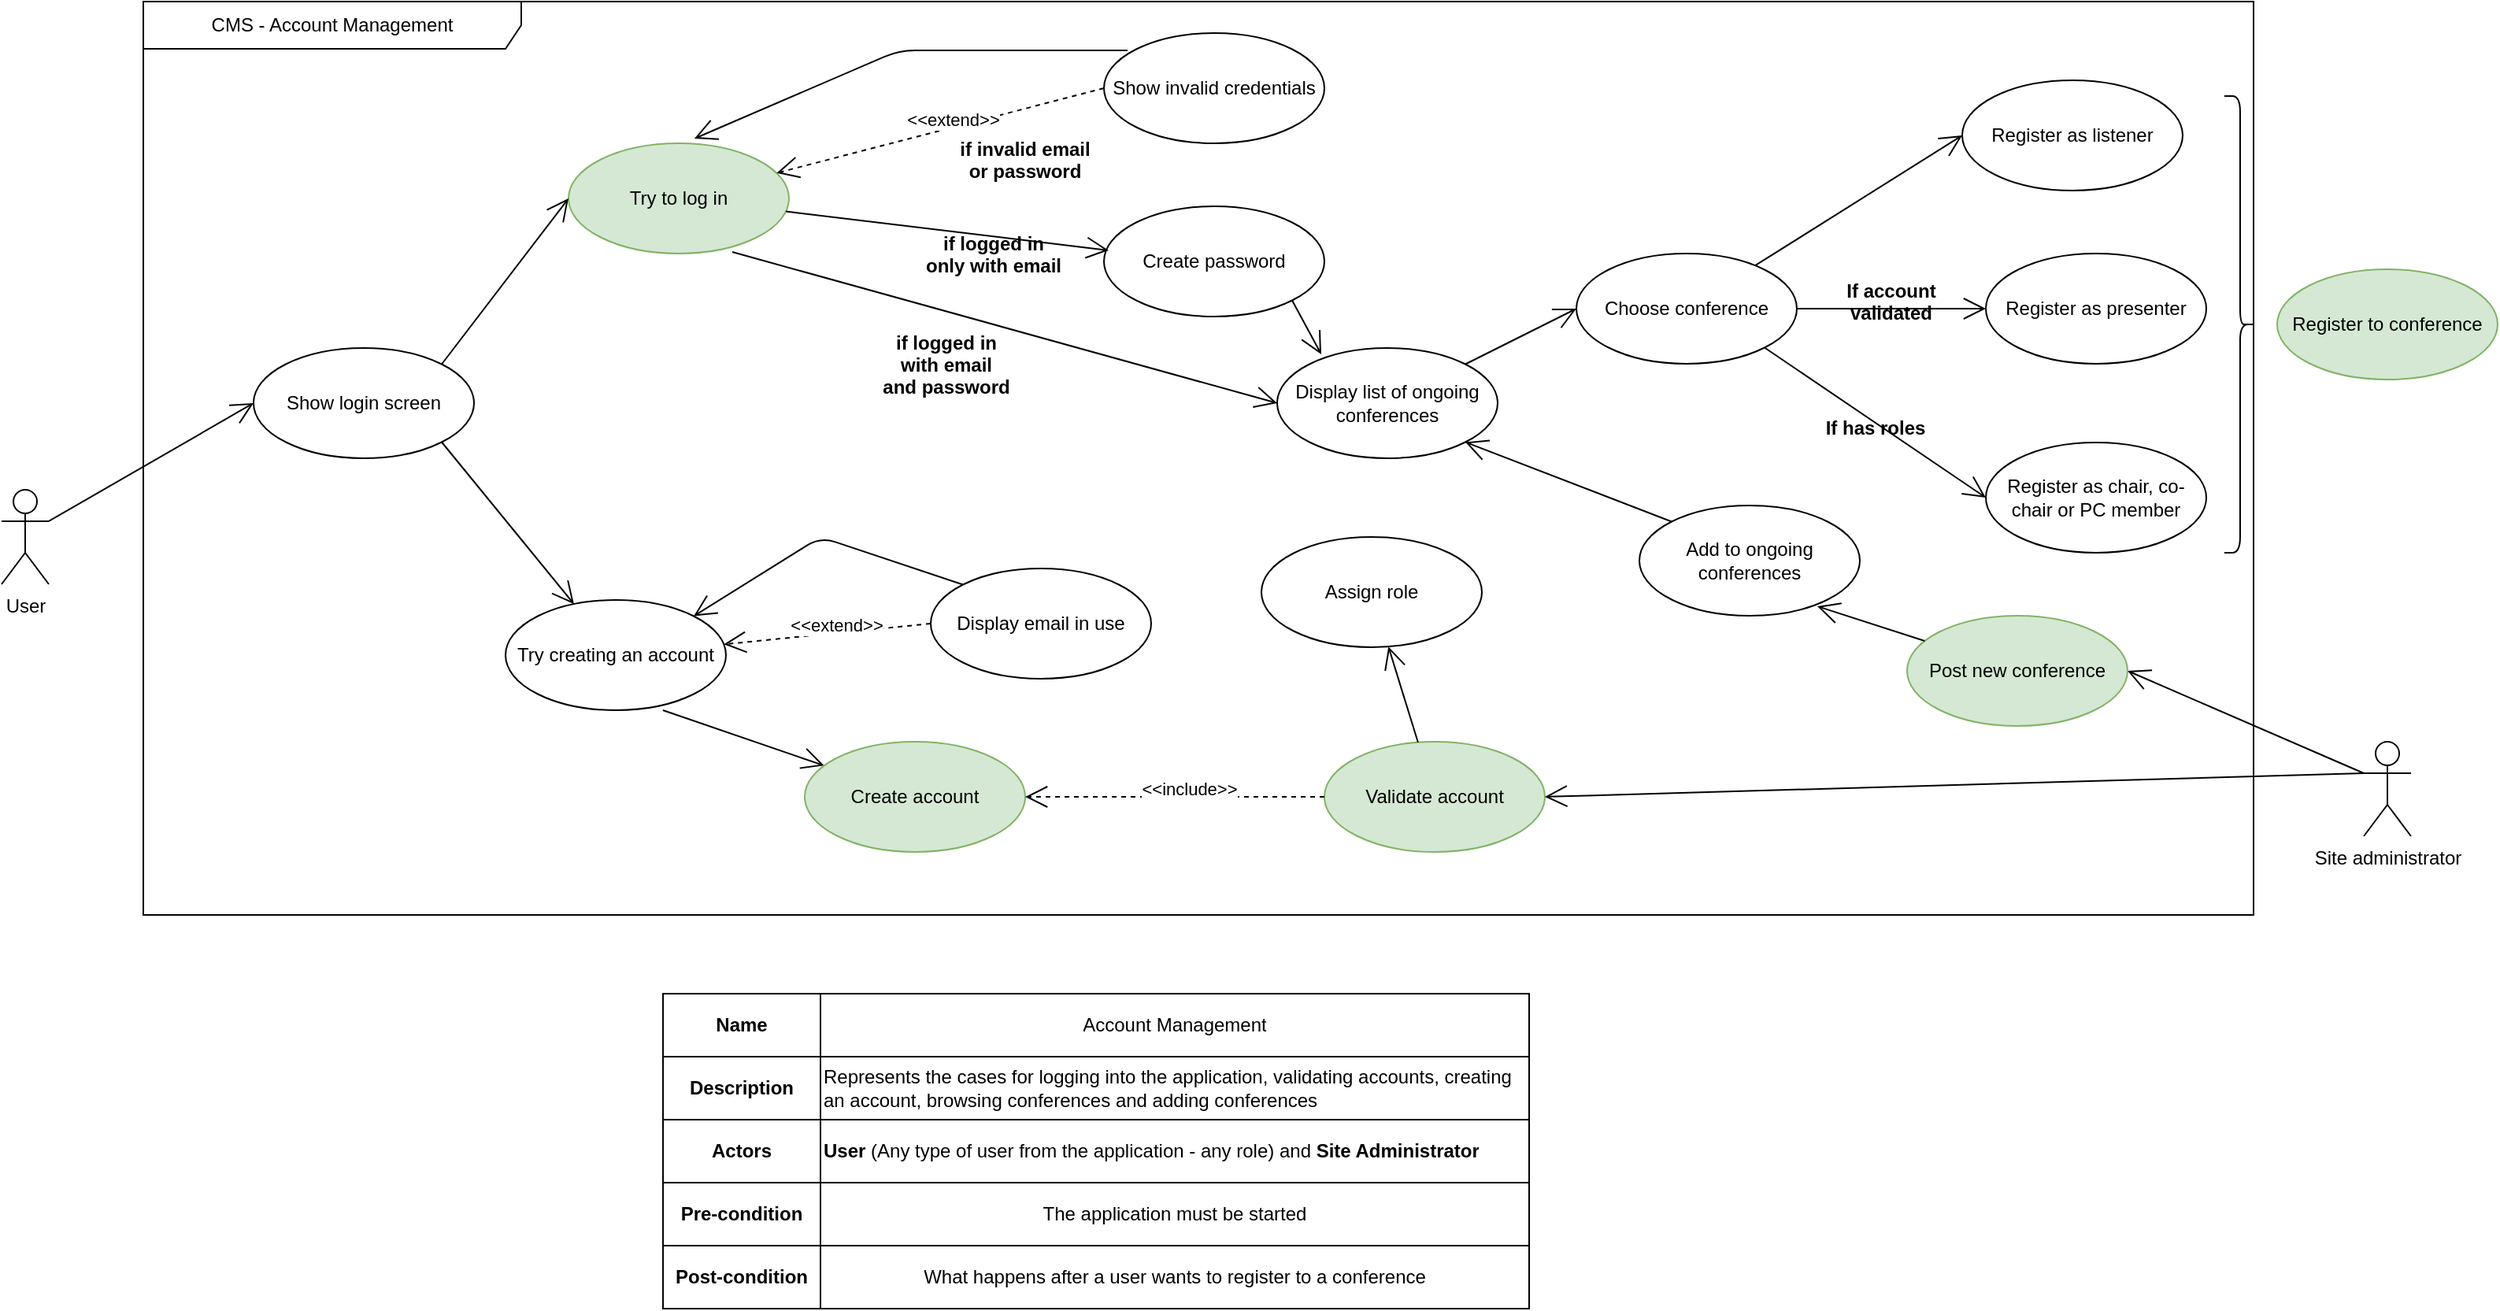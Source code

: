 <mxfile version="14.5.4" type="device"><diagram id="4KiLB5mKGfJC_ssiVV8L" name="Page-1"><mxGraphModel dx="2207" dy="728" grid="1" gridSize="10" guides="1" tooltips="1" connect="1" arrows="1" fold="1" page="1" pageScale="1" pageWidth="850" pageHeight="1100" math="0" shadow="0"><root><mxCell id="0"/><mxCell id="1" parent="0"/><mxCell id="G-B95ZqFDndmX5m30Jdr-1" value="CMS - Account Management" style="shape=umlFrame;whiteSpace=wrap;html=1;width=240;height=30;" parent="1" vertex="1"><mxGeometry x="-20" y="30" width="1340" height="580" as="geometry"/></mxCell><mxCell id="G-B95ZqFDndmX5m30Jdr-2" value="User" style="shape=umlActor;verticalLabelPosition=bottom;verticalAlign=top;html=1;" parent="1" vertex="1"><mxGeometry x="-110" y="340" width="30" height="60" as="geometry"/></mxCell><mxCell id="G-B95ZqFDndmX5m30Jdr-3" value="Show login screen" style="ellipse;whiteSpace=wrap;html=1;" parent="1" vertex="1"><mxGeometry x="50" y="250" width="140" height="70" as="geometry"/></mxCell><mxCell id="G-B95ZqFDndmX5m30Jdr-4" value="Try to log in" style="ellipse;whiteSpace=wrap;html=1;fillColor=#d5e8d4;strokeColor=#82b366;" parent="1" vertex="1"><mxGeometry x="250" y="120" width="140" height="70" as="geometry"/></mxCell><mxCell id="G-B95ZqFDndmX5m30Jdr-5" value="Try creating an account" style="ellipse;whiteSpace=wrap;html=1;" parent="1" vertex="1"><mxGeometry x="210" y="410" width="140" height="70" as="geometry"/></mxCell><mxCell id="G-B95ZqFDndmX5m30Jdr-6" value="Create password" style="ellipse;whiteSpace=wrap;html=1;" parent="1" vertex="1"><mxGeometry x="590" y="160" width="140" height="70" as="geometry"/></mxCell><mxCell id="G-B95ZqFDndmX5m30Jdr-7" value="Show invalid credentials" style="ellipse;whiteSpace=wrap;html=1;" parent="1" vertex="1"><mxGeometry x="590" y="50" width="140" height="70" as="geometry"/></mxCell><mxCell id="G-B95ZqFDndmX5m30Jdr-8" value="Choose conference" style="ellipse;whiteSpace=wrap;html=1;" parent="1" vertex="1"><mxGeometry x="890" y="190" width="140" height="70" as="geometry"/></mxCell><mxCell id="G-B95ZqFDndmX5m30Jdr-9" value="&amp;lt;&amp;lt;extend&amp;gt;&amp;gt;" style="endArrow=open;endSize=12;dashed=1;html=1;exitX=0;exitY=0.5;exitDx=0;exitDy=0;" parent="1" source="G-B95ZqFDndmX5m30Jdr-7" target="G-B95ZqFDndmX5m30Jdr-4" edge="1"><mxGeometry x="-0.091" y="-5" width="160" relative="1" as="geometry"><mxPoint x="490" y="150" as="sourcePoint"/><mxPoint x="650" y="150" as="targetPoint"/><Array as="points"/><mxPoint as="offset"/></mxGeometry></mxCell><mxCell id="G-B95ZqFDndmX5m30Jdr-10" value="if invalid email&#10;or password" style="text;align=center;fontStyle=1;verticalAlign=middle;spacingLeft=3;spacingRight=3;strokeColor=none;rotatable=0;points=[[0,0.5],[1,0.5]];portConstraint=eastwest;" parent="1" vertex="1"><mxGeometry x="500" y="100" width="80" height="60" as="geometry"/></mxCell><mxCell id="G-B95ZqFDndmX5m30Jdr-13" value="if logged in&#10;only with email" style="text;align=center;fontStyle=1;verticalAlign=middle;spacingLeft=3;spacingRight=3;strokeColor=none;rotatable=0;points=[[0,0.5],[1,0.5]];portConstraint=eastwest;" parent="1" vertex="1"><mxGeometry x="480" y="160" width="80" height="60" as="geometry"/></mxCell><mxCell id="G-B95ZqFDndmX5m30Jdr-15" value="if logged in&#10;with email&#10;and password" style="text;align=center;fontStyle=1;verticalAlign=middle;spacingLeft=3;spacingRight=3;strokeColor=none;rotatable=0;points=[[0,0.5],[1,0.5]];portConstraint=eastwest;" parent="1" vertex="1"><mxGeometry x="450" y="230" width="80" height="60" as="geometry"/></mxCell><mxCell id="G-B95ZqFDndmX5m30Jdr-16" value="Display list of ongoing conferences" style="ellipse;whiteSpace=wrap;html=1;" parent="1" vertex="1"><mxGeometry x="700" y="250" width="140" height="70" as="geometry"/></mxCell><mxCell id="G-B95ZqFDndmX5m30Jdr-17" value="" style="endArrow=open;endFill=1;endSize=12;html=1;exitX=1;exitY=1;exitDx=0;exitDy=0;entryX=0.2;entryY=0.057;entryDx=0;entryDy=0;entryPerimeter=0;" parent="1" source="G-B95ZqFDndmX5m30Jdr-6" target="G-B95ZqFDndmX5m30Jdr-16" edge="1"><mxGeometry width="160" relative="1" as="geometry"><mxPoint x="340" y="360" as="sourcePoint"/><mxPoint x="500" y="360" as="targetPoint"/></mxGeometry></mxCell><mxCell id="G-B95ZqFDndmX5m30Jdr-19" value="" style="endArrow=open;endFill=1;endSize=12;html=1;entryX=0;entryY=0.5;entryDx=0;entryDy=0;exitX=1;exitY=0;exitDx=0;exitDy=0;" parent="1" source="G-B95ZqFDndmX5m30Jdr-3" target="G-B95ZqFDndmX5m30Jdr-4" edge="1"><mxGeometry width="160" relative="1" as="geometry"><mxPoint x="80" y="160" as="sourcePoint"/><mxPoint x="240" y="160" as="targetPoint"/></mxGeometry></mxCell><mxCell id="G-B95ZqFDndmX5m30Jdr-20" value="" style="endArrow=open;endFill=1;endSize=12;html=1;exitX=1;exitY=0.333;exitDx=0;exitDy=0;exitPerimeter=0;entryX=0;entryY=0.5;entryDx=0;entryDy=0;" parent="1" source="G-B95ZqFDndmX5m30Jdr-2" target="G-B95ZqFDndmX5m30Jdr-3" edge="1"><mxGeometry width="160" relative="1" as="geometry"><mxPoint x="30" y="260" as="sourcePoint"/><mxPoint x="190" y="260" as="targetPoint"/></mxGeometry></mxCell><mxCell id="G-B95ZqFDndmX5m30Jdr-21" value="" style="endArrow=open;endFill=1;endSize=12;html=1;exitX=0.107;exitY=0.157;exitDx=0;exitDy=0;exitPerimeter=0;entryX=0.571;entryY=-0.043;entryDx=0;entryDy=0;entryPerimeter=0;" parent="1" source="G-B95ZqFDndmX5m30Jdr-7" target="G-B95ZqFDndmX5m30Jdr-4" edge="1"><mxGeometry width="160" relative="1" as="geometry"><mxPoint x="180" y="290" as="sourcePoint"/><mxPoint x="340" y="290" as="targetPoint"/><Array as="points"><mxPoint x="460" y="61"/></Array></mxGeometry></mxCell><mxCell id="G-B95ZqFDndmX5m30Jdr-22" value="" style="endArrow=open;endFill=1;endSize=12;html=1;exitX=1;exitY=1;exitDx=0;exitDy=0;" parent="1" source="G-B95ZqFDndmX5m30Jdr-3" target="G-B95ZqFDndmX5m30Jdr-5" edge="1"><mxGeometry width="160" relative="1" as="geometry"><mxPoint x="580" y="600" as="sourcePoint"/><mxPoint x="740" y="600" as="targetPoint"/></mxGeometry></mxCell><mxCell id="G-B95ZqFDndmX5m30Jdr-23" value="" style="endArrow=open;endFill=1;endSize=12;html=1;entryX=1;entryY=0;entryDx=0;entryDy=0;exitX=0;exitY=0;exitDx=0;exitDy=0;" parent="1" source="G-B95ZqFDndmX5m30Jdr-30" target="G-B95ZqFDndmX5m30Jdr-5" edge="1"><mxGeometry width="160" relative="1" as="geometry"><mxPoint x="370" y="359.5" as="sourcePoint"/><mxPoint x="530" y="359" as="targetPoint"/><Array as="points"><mxPoint x="410" y="370"/></Array></mxGeometry></mxCell><mxCell id="G-B95ZqFDndmX5m30Jdr-24" value="" style="endArrow=open;endFill=1;endSize=12;html=1;entryX=0.021;entryY=0.4;entryDx=0;entryDy=0;entryPerimeter=0;" parent="1" source="G-B95ZqFDndmX5m30Jdr-4" target="G-B95ZqFDndmX5m30Jdr-6" edge="1"><mxGeometry width="160" relative="1" as="geometry"><mxPoint x="420" y="170" as="sourcePoint"/><mxPoint x="580" y="170" as="targetPoint"/></mxGeometry></mxCell><mxCell id="G-B95ZqFDndmX5m30Jdr-25" value="" style="endArrow=open;endFill=1;endSize=12;html=1;exitX=0.743;exitY=0.986;exitDx=0;exitDy=0;exitPerimeter=0;entryX=0;entryY=0.5;entryDx=0;entryDy=0;" parent="1" source="G-B95ZqFDndmX5m30Jdr-4" target="G-B95ZqFDndmX5m30Jdr-16" edge="1"><mxGeometry width="160" relative="1" as="geometry"><mxPoint x="380" y="240" as="sourcePoint"/><mxPoint x="526.395" y="297.62" as="targetPoint"/></mxGeometry></mxCell><mxCell id="G-B95ZqFDndmX5m30Jdr-26" value="" style="endArrow=open;endFill=1;endSize=12;html=1;exitX=0.714;exitY=1;exitDx=0;exitDy=0;exitPerimeter=0;" parent="1" source="G-B95ZqFDndmX5m30Jdr-5" target="G-B95ZqFDndmX5m30Jdr-29" edge="1"><mxGeometry width="160" relative="1" as="geometry"><mxPoint x="210" y="490" as="sourcePoint"/><mxPoint x="370" y="490" as="targetPoint"/></mxGeometry></mxCell><mxCell id="G-B95ZqFDndmX5m30Jdr-28" value="Assign role" style="ellipse;whiteSpace=wrap;html=1;" parent="1" vertex="1"><mxGeometry x="690" y="370" width="140" height="70" as="geometry"/></mxCell><mxCell id="G-B95ZqFDndmX5m30Jdr-29" value="Create account" style="ellipse;whiteSpace=wrap;html=1;fillColor=#d5e8d4;strokeColor=#82b366;" parent="1" vertex="1"><mxGeometry x="400" y="500" width="140" height="70" as="geometry"/></mxCell><mxCell id="G-B95ZqFDndmX5m30Jdr-30" value="Display email in use" style="ellipse;whiteSpace=wrap;html=1;" parent="1" vertex="1"><mxGeometry x="480" y="390" width="140" height="70" as="geometry"/></mxCell><mxCell id="G-B95ZqFDndmX5m30Jdr-31" value="Validate account" style="ellipse;whiteSpace=wrap;html=1;fillColor=#d5e8d4;strokeColor=#82b366;" parent="1" vertex="1"><mxGeometry x="730" y="500" width="140" height="70" as="geometry"/></mxCell><mxCell id="G-B95ZqFDndmX5m30Jdr-32" value="&amp;lt;&amp;lt;include&amp;gt;&amp;gt;" style="endArrow=open;endSize=12;dashed=1;html=1;entryX=1;entryY=0.5;entryDx=0;entryDy=0;exitX=0;exitY=0.5;exitDx=0;exitDy=0;" parent="1" source="G-B95ZqFDndmX5m30Jdr-31" target="G-B95ZqFDndmX5m30Jdr-29" edge="1"><mxGeometry x="-0.091" y="-5" width="160" relative="1" as="geometry"><mxPoint x="634" y="545" as="sourcePoint"/><mxPoint x="460" y="476.01" as="targetPoint"/><Array as="points"/><mxPoint as="offset"/></mxGeometry></mxCell><mxCell id="G-B95ZqFDndmX5m30Jdr-33" value="&amp;lt;&amp;lt;extend&amp;gt;&amp;gt;" style="endArrow=open;endSize=12;dashed=1;html=1;exitX=0;exitY=0.5;exitDx=0;exitDy=0;" parent="1" source="G-B95ZqFDndmX5m30Jdr-30" target="G-B95ZqFDndmX5m30Jdr-5" edge="1"><mxGeometry x="-0.091" y="-5" width="160" relative="1" as="geometry"><mxPoint x="420" y="398" as="sourcePoint"/><mxPoint x="642.02" y="393.01" as="targetPoint"/><Array as="points"/><mxPoint as="offset"/></mxGeometry></mxCell><mxCell id="G-B95ZqFDndmX5m30Jdr-39" value="" style="endArrow=open;endFill=1;endSize=12;html=1;" parent="1" source="G-B95ZqFDndmX5m30Jdr-31" target="G-B95ZqFDndmX5m30Jdr-28" edge="1"><mxGeometry width="160" relative="1" as="geometry"><mxPoint x="710" y="440" as="sourcePoint"/><mxPoint x="795.31" y="514.611" as="targetPoint"/></mxGeometry></mxCell><mxCell id="G-B95ZqFDndmX5m30Jdr-40" value="" style="endArrow=open;endFill=1;endSize=12;html=1;entryX=0;entryY=0.5;entryDx=0;entryDy=0;" parent="1" source="G-B95ZqFDndmX5m30Jdr-8" target="G-B95ZqFDndmX5m30Jdr-46" edge="1"><mxGeometry width="160" relative="1" as="geometry"><mxPoint x="900" y="140" as="sourcePoint"/><mxPoint x="1060" y="140" as="targetPoint"/></mxGeometry></mxCell><mxCell id="G-B95ZqFDndmX5m30Jdr-41" value="" style="endArrow=open;endFill=1;endSize=12;html=1;exitX=0;exitY=0.333;exitDx=0;exitDy=0;exitPerimeter=0;entryX=1;entryY=0.5;entryDx=0;entryDy=0;" parent="1" source="G-B95ZqFDndmX5m30Jdr-58" target="G-B95ZqFDndmX5m30Jdr-47" edge="1"><mxGeometry width="160" relative="1" as="geometry"><mxPoint x="700" y="680" as="sourcePoint"/><mxPoint x="860" y="680" as="targetPoint"/></mxGeometry></mxCell><mxCell id="G-B95ZqFDndmX5m30Jdr-43" value="" style="endArrow=open;endFill=1;endSize=12;html=1;entryX=0;entryY=0.5;entryDx=0;entryDy=0;" parent="1" source="G-B95ZqFDndmX5m30Jdr-16" target="G-B95ZqFDndmX5m30Jdr-8" edge="1"><mxGeometry width="160" relative="1" as="geometry"><mxPoint x="740" y="129.5" as="sourcePoint"/><mxPoint x="900" y="129.5" as="targetPoint"/></mxGeometry></mxCell><mxCell id="G-B95ZqFDndmX5m30Jdr-44" value="Add to ongoing conferences" style="ellipse;whiteSpace=wrap;html=1;" parent="1" vertex="1"><mxGeometry x="930" y="350" width="140" height="70" as="geometry"/></mxCell><mxCell id="G-B95ZqFDndmX5m30Jdr-45" value="Register as presenter" style="ellipse;whiteSpace=wrap;html=1;" parent="1" vertex="1"><mxGeometry x="1150" y="190" width="140" height="70" as="geometry"/></mxCell><mxCell id="G-B95ZqFDndmX5m30Jdr-46" value="Register as listener" style="ellipse;whiteSpace=wrap;html=1;" parent="1" vertex="1"><mxGeometry x="1135" y="80" width="140" height="70" as="geometry"/></mxCell><mxCell id="G-B95ZqFDndmX5m30Jdr-47" value="Post new conference" style="ellipse;whiteSpace=wrap;html=1;fillColor=#d5e8d4;strokeColor=#82b366;" parent="1" vertex="1"><mxGeometry x="1100" y="420" width="140" height="70" as="geometry"/></mxCell><mxCell id="G-B95ZqFDndmX5m30Jdr-48" value="Register as chair, co-chair or PC member" style="ellipse;whiteSpace=wrap;html=1;" parent="1" vertex="1"><mxGeometry x="1150" y="310" width="140" height="70" as="geometry"/></mxCell><mxCell id="G-B95ZqFDndmX5m30Jdr-49" value="" style="endArrow=open;endFill=1;endSize=12;html=1;exitX=1;exitY=0.5;exitDx=0;exitDy=0;entryX=0;entryY=0.5;entryDx=0;entryDy=0;" parent="1" source="G-B95ZqFDndmX5m30Jdr-8" target="G-B95ZqFDndmX5m30Jdr-45" edge="1"><mxGeometry width="160" relative="1" as="geometry"><mxPoint x="950" y="319" as="sourcePoint"/><mxPoint x="1110" y="319" as="targetPoint"/></mxGeometry></mxCell><mxCell id="G-B95ZqFDndmX5m30Jdr-50" value="" style="endArrow=open;endFill=1;endSize=12;html=1;exitX=0;exitY=0.333;exitDx=0;exitDy=0;exitPerimeter=0;entryX=1;entryY=0.5;entryDx=0;entryDy=0;" parent="1" source="G-B95ZqFDndmX5m30Jdr-58" target="G-B95ZqFDndmX5m30Jdr-31" edge="1"><mxGeometry width="160" relative="1" as="geometry"><mxPoint x="870" y="634.5" as="sourcePoint"/><mxPoint x="1030" y="634.5" as="targetPoint"/></mxGeometry></mxCell><mxCell id="G-B95ZqFDndmX5m30Jdr-51" value="" style="endArrow=open;endFill=1;endSize=12;html=1;exitX=1;exitY=1;exitDx=0;exitDy=0;entryX=0;entryY=0.5;entryDx=0;entryDy=0;" parent="1" source="G-B95ZqFDndmX5m30Jdr-8" target="G-B95ZqFDndmX5m30Jdr-48" edge="1"><mxGeometry width="160" relative="1" as="geometry"><mxPoint x="940" y="340" as="sourcePoint"/><mxPoint x="1100" y="340" as="targetPoint"/></mxGeometry></mxCell><mxCell id="G-B95ZqFDndmX5m30Jdr-53" value="If has roles" style="text;align=center;fontStyle=1;verticalAlign=middle;spacingLeft=3;spacingRight=3;strokeColor=none;rotatable=0;points=[[0,0.5],[1,0.5]];portConstraint=eastwest;" parent="1" vertex="1"><mxGeometry x="1040" y="270" width="80" height="60" as="geometry"/></mxCell><mxCell id="G-B95ZqFDndmX5m30Jdr-55" value="If account&#10;validated" style="text;align=center;fontStyle=1;verticalAlign=middle;spacingLeft=3;spacingRight=3;strokeColor=none;rotatable=0;points=[[0,0.5],[1,0.5]];portConstraint=eastwest;" parent="1" vertex="1"><mxGeometry x="1050" y="190" width="80" height="60" as="geometry"/></mxCell><mxCell id="G-B95ZqFDndmX5m30Jdr-58" value="Site administrator" style="shape=umlActor;verticalLabelPosition=bottom;verticalAlign=top;html=1;" parent="1" vertex="1"><mxGeometry x="1390" y="500" width="30" height="60" as="geometry"/></mxCell><mxCell id="G-B95ZqFDndmX5m30Jdr-60" value="" style="endArrow=open;endFill=1;endSize=12;html=1;exitX=0;exitY=0;exitDx=0;exitDy=0;entryX=1;entryY=1;entryDx=0;entryDy=0;" parent="1" source="G-B95ZqFDndmX5m30Jdr-44" target="G-B95ZqFDndmX5m30Jdr-16" edge="1"><mxGeometry width="160" relative="1" as="geometry"><mxPoint x="770" y="610" as="sourcePoint"/><mxPoint x="930" y="610" as="targetPoint"/></mxGeometry></mxCell><mxCell id="G-B95ZqFDndmX5m30Jdr-61" value="" style="endArrow=open;endFill=1;endSize=12;html=1;entryX=0.807;entryY=0.914;entryDx=0;entryDy=0;entryPerimeter=0;" parent="1" source="G-B95ZqFDndmX5m30Jdr-47" target="G-B95ZqFDndmX5m30Jdr-44" edge="1"><mxGeometry width="160" relative="1" as="geometry"><mxPoint x="830" y="470" as="sourcePoint"/><mxPoint x="990" y="470" as="targetPoint"/></mxGeometry></mxCell><mxCell id="G-B95ZqFDndmX5m30Jdr-79" value="" style="shape=table;html=1;whiteSpace=wrap;startSize=0;container=1;collapsible=0;childLayout=tableLayout;" parent="1" vertex="1"><mxGeometry x="310" y="660" width="550" height="200" as="geometry"/></mxCell><mxCell id="G-B95ZqFDndmX5m30Jdr-80" value="" style="shape=partialRectangle;html=1;whiteSpace=wrap;collapsible=0;dropTarget=0;pointerEvents=0;fillColor=none;top=0;left=0;bottom=0;right=0;points=[[0,0.5],[1,0.5]];portConstraint=eastwest;" parent="G-B95ZqFDndmX5m30Jdr-79" vertex="1"><mxGeometry width="550" height="40" as="geometry"/></mxCell><mxCell id="G-B95ZqFDndmX5m30Jdr-81" value="&lt;b&gt;Name&lt;/b&gt;" style="shape=partialRectangle;html=1;whiteSpace=wrap;connectable=0;overflow=hidden;fillColor=none;top=0;left=0;bottom=0;right=0;" parent="G-B95ZqFDndmX5m30Jdr-80" vertex="1"><mxGeometry width="100" height="40" as="geometry"/></mxCell><mxCell id="G-B95ZqFDndmX5m30Jdr-82" value="Account Management" style="shape=partialRectangle;html=1;whiteSpace=wrap;connectable=0;overflow=hidden;fillColor=none;top=0;left=0;bottom=0;right=0;" parent="G-B95ZqFDndmX5m30Jdr-80" vertex="1"><mxGeometry x="100" width="450" height="40" as="geometry"/></mxCell><mxCell id="G-B95ZqFDndmX5m30Jdr-83" value="" style="shape=partialRectangle;html=1;whiteSpace=wrap;collapsible=0;dropTarget=0;pointerEvents=0;fillColor=none;top=0;left=0;bottom=0;right=0;points=[[0,0.5],[1,0.5]];portConstraint=eastwest;" parent="G-B95ZqFDndmX5m30Jdr-79" vertex="1"><mxGeometry y="40" width="550" height="40" as="geometry"/></mxCell><mxCell id="G-B95ZqFDndmX5m30Jdr-84" value="&lt;b&gt;Description&lt;/b&gt;" style="shape=partialRectangle;html=1;whiteSpace=wrap;connectable=0;overflow=hidden;fillColor=none;top=0;left=0;bottom=0;right=0;" parent="G-B95ZqFDndmX5m30Jdr-83" vertex="1"><mxGeometry width="100" height="40" as="geometry"/></mxCell><mxCell id="G-B95ZqFDndmX5m30Jdr-85" value="Represents the cases for logging into the application, validating accounts, creating an account, browsing conferences and adding conferences" style="shape=partialRectangle;html=1;whiteSpace=wrap;connectable=0;overflow=hidden;fillColor=none;top=0;left=0;bottom=0;right=0;align=left;" parent="G-B95ZqFDndmX5m30Jdr-83" vertex="1"><mxGeometry x="100" width="450" height="40" as="geometry"/></mxCell><mxCell id="G-B95ZqFDndmX5m30Jdr-86" value="" style="shape=partialRectangle;html=1;whiteSpace=wrap;collapsible=0;dropTarget=0;pointerEvents=0;fillColor=none;top=0;left=0;bottom=0;right=0;points=[[0,0.5],[1,0.5]];portConstraint=eastwest;" parent="G-B95ZqFDndmX5m30Jdr-79" vertex="1"><mxGeometry y="80" width="550" height="40" as="geometry"/></mxCell><mxCell id="G-B95ZqFDndmX5m30Jdr-87" value="&lt;b&gt;Actors&lt;/b&gt;" style="shape=partialRectangle;html=1;whiteSpace=wrap;connectable=0;overflow=hidden;fillColor=none;top=0;left=0;bottom=0;right=0;" parent="G-B95ZqFDndmX5m30Jdr-86" vertex="1"><mxGeometry width="100" height="40" as="geometry"/></mxCell><mxCell id="G-B95ZqFDndmX5m30Jdr-88" value="&lt;b&gt;User&lt;/b&gt; (Any type of user from the application - any role) and &lt;b&gt;Site Administrator&lt;/b&gt;" style="shape=partialRectangle;html=1;whiteSpace=wrap;connectable=0;overflow=hidden;fillColor=none;top=0;left=0;bottom=0;right=0;align=left;" parent="G-B95ZqFDndmX5m30Jdr-86" vertex="1"><mxGeometry x="100" width="450" height="40" as="geometry"/></mxCell><mxCell id="G-B95ZqFDndmX5m30Jdr-89" value="" style="shape=partialRectangle;html=1;whiteSpace=wrap;collapsible=0;dropTarget=0;pointerEvents=0;fillColor=none;top=0;left=0;bottom=0;right=0;points=[[0,0.5],[1,0.5]];portConstraint=eastwest;" parent="G-B95ZqFDndmX5m30Jdr-79" vertex="1"><mxGeometry y="120" width="550" height="40" as="geometry"/></mxCell><mxCell id="G-B95ZqFDndmX5m30Jdr-90" value="&lt;b&gt;Pre-condition&lt;/b&gt;" style="shape=partialRectangle;html=1;whiteSpace=wrap;connectable=0;overflow=hidden;fillColor=none;top=0;left=0;bottom=0;right=0;" parent="G-B95ZqFDndmX5m30Jdr-89" vertex="1"><mxGeometry width="100" height="40" as="geometry"/></mxCell><mxCell id="G-B95ZqFDndmX5m30Jdr-91" value="The application must be started" style="shape=partialRectangle;html=1;whiteSpace=wrap;connectable=0;overflow=hidden;fillColor=none;top=0;left=0;bottom=0;right=0;" parent="G-B95ZqFDndmX5m30Jdr-89" vertex="1"><mxGeometry x="100" width="450" height="40" as="geometry"/></mxCell><mxCell id="G-B95ZqFDndmX5m30Jdr-92" value="" style="shape=partialRectangle;html=1;whiteSpace=wrap;collapsible=0;dropTarget=0;pointerEvents=0;fillColor=none;top=0;left=0;bottom=0;right=0;points=[[0,0.5],[1,0.5]];portConstraint=eastwest;" parent="G-B95ZqFDndmX5m30Jdr-79" vertex="1"><mxGeometry y="160" width="550" height="40" as="geometry"/></mxCell><mxCell id="G-B95ZqFDndmX5m30Jdr-93" value="&lt;b&gt;Post-condition&lt;/b&gt;" style="shape=partialRectangle;html=1;whiteSpace=wrap;connectable=0;overflow=hidden;fillColor=none;top=0;left=0;bottom=0;right=0;" parent="G-B95ZqFDndmX5m30Jdr-92" vertex="1"><mxGeometry width="100" height="40" as="geometry"/></mxCell><mxCell id="G-B95ZqFDndmX5m30Jdr-94" value="What happens after a user wants to register to a conference" style="shape=partialRectangle;html=1;whiteSpace=wrap;connectable=0;overflow=hidden;fillColor=none;top=0;left=0;bottom=0;right=0;" parent="G-B95ZqFDndmX5m30Jdr-92" vertex="1"><mxGeometry x="100" width="450" height="40" as="geometry"/></mxCell><mxCell id="D_teu3_AYy89-F7volHs-1" value="" style="shape=curlyBracket;whiteSpace=wrap;html=1;rounded=1;rotation=-180;" vertex="1" parent="1"><mxGeometry x="1301.48" y="89.99" width="20" height="290" as="geometry"/></mxCell><mxCell id="D_teu3_AYy89-F7volHs-2" value="Register to conference" style="ellipse;whiteSpace=wrap;html=1;fillColor=#d5e8d4;strokeColor=#82b366;" vertex="1" parent="1"><mxGeometry x="1335" y="200" width="140" height="70" as="geometry"/></mxCell></root></mxGraphModel></diagram></mxfile>